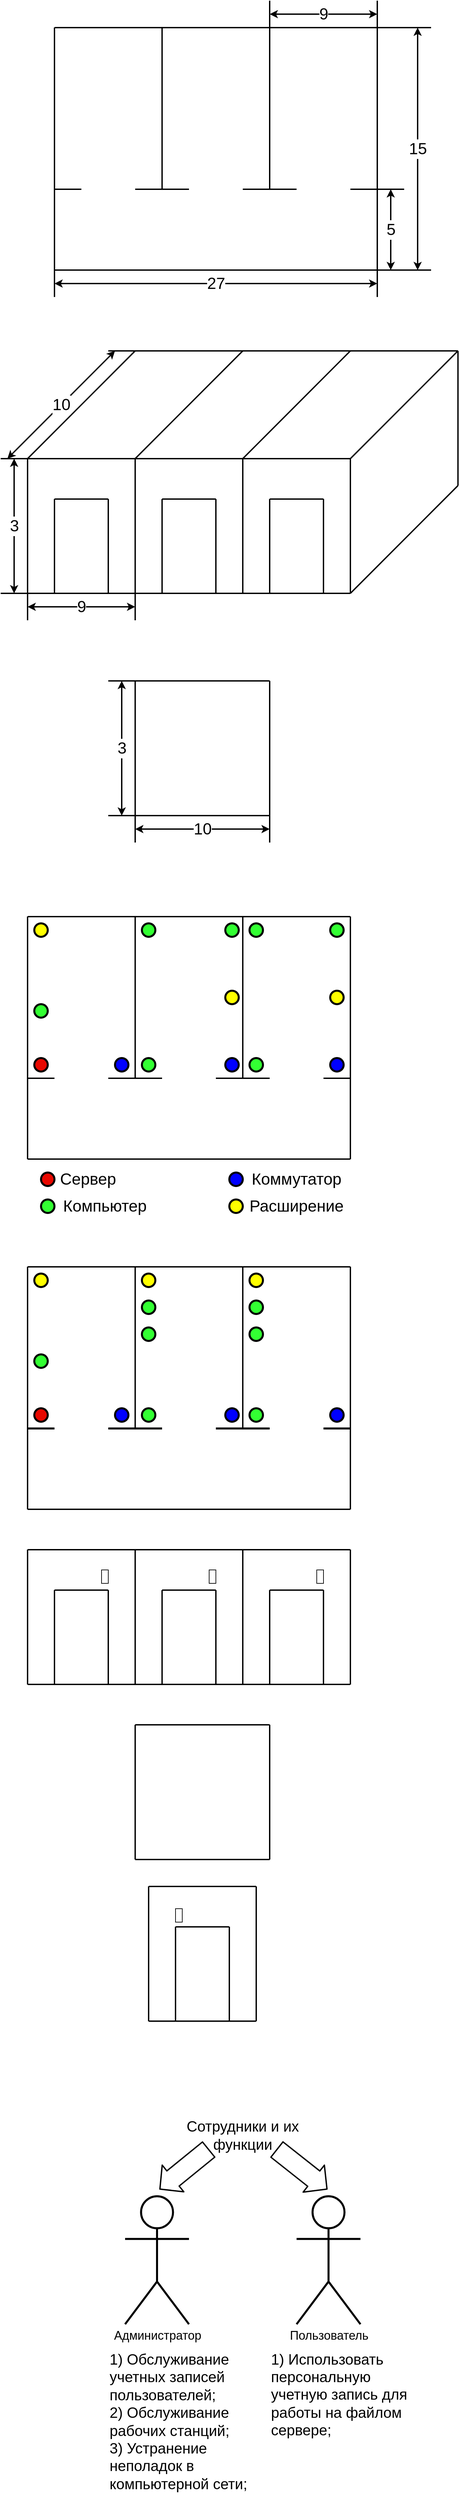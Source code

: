 <mxfile version="13.10.3" type="device"><diagram id="LUcr3TlZ5lB2YB066aWE" name="Page-1"><mxGraphModel dx="183" dy="650" grid="1" gridSize="10" guides="1" tooltips="1" connect="1" arrows="1" fold="1" page="1" pageScale="1" pageWidth="827" pageHeight="1169" math="0" shadow="0"><root><mxCell id="0"/><mxCell id="1" parent="0"/><mxCell id="bOc7QXmmpQwKCftDx2EK-1" value="" style="endArrow=none;html=1;strokeWidth=2;fontSize=24;" parent="1" edge="1"><mxGeometry width="50" height="50" relative="1" as="geometry"><mxPoint x="120" y="480" as="sourcePoint"/><mxPoint x="120" y="120" as="targetPoint"/></mxGeometry></mxCell><mxCell id="bOc7QXmmpQwKCftDx2EK-2" value="" style="endArrow=none;html=1;strokeWidth=2;fontSize=24;" parent="1" edge="1"><mxGeometry width="50" height="50" relative="1" as="geometry"><mxPoint x="120" y="120" as="sourcePoint"/><mxPoint x="600" y="120" as="targetPoint"/></mxGeometry></mxCell><mxCell id="bOc7QXmmpQwKCftDx2EK-3" value="" style="endArrow=none;html=1;strokeWidth=2;fontSize=24;" parent="1" edge="1"><mxGeometry width="50" height="50" relative="1" as="geometry"><mxPoint x="600" y="480" as="sourcePoint"/><mxPoint x="600" y="120" as="targetPoint"/></mxGeometry></mxCell><mxCell id="bOc7QXmmpQwKCftDx2EK-4" value="" style="endArrow=none;html=1;strokeWidth=2;fontSize=24;" parent="1" edge="1"><mxGeometry width="50" height="50" relative="1" as="geometry"><mxPoint x="280" y="360" as="sourcePoint"/><mxPoint x="280" y="120" as="targetPoint"/></mxGeometry></mxCell><mxCell id="bOc7QXmmpQwKCftDx2EK-5" value="" style="endArrow=none;html=1;strokeWidth=2;fontSize=24;" parent="1" edge="1"><mxGeometry width="50" height="50" relative="1" as="geometry"><mxPoint x="440" y="360" as="sourcePoint"/><mxPoint x="440" y="120" as="targetPoint"/></mxGeometry></mxCell><mxCell id="bOc7QXmmpQwKCftDx2EK-6" value="" style="endArrow=none;html=1;strokeWidth=2;fontSize=24;" parent="1" edge="1"><mxGeometry width="50" height="50" relative="1" as="geometry"><mxPoint x="240" y="360" as="sourcePoint"/><mxPoint x="320" y="360" as="targetPoint"/></mxGeometry></mxCell><mxCell id="bOc7QXmmpQwKCftDx2EK-8" value="" style="endArrow=none;html=1;strokeWidth=2;fontSize=24;" parent="1" edge="1"><mxGeometry width="50" height="50" relative="1" as="geometry"><mxPoint x="120" y="360" as="sourcePoint"/><mxPoint x="160" y="360" as="targetPoint"/></mxGeometry></mxCell><mxCell id="bOc7QXmmpQwKCftDx2EK-9" value="" style="endArrow=none;html=1;strokeWidth=2;fontSize=24;" parent="1" edge="1"><mxGeometry width="50" height="50" relative="1" as="geometry"><mxPoint x="400" y="360" as="sourcePoint"/><mxPoint x="480" y="360" as="targetPoint"/></mxGeometry></mxCell><mxCell id="bOc7QXmmpQwKCftDx2EK-10" value="" style="endArrow=none;html=1;strokeWidth=2;fontSize=24;" parent="1" edge="1"><mxGeometry width="50" height="50" relative="1" as="geometry"><mxPoint x="560" y="360" as="sourcePoint"/><mxPoint x="640" y="360" as="targetPoint"/></mxGeometry></mxCell><mxCell id="bOc7QXmmpQwKCftDx2EK-11" value="" style="endArrow=none;html=1;strokeWidth=2;fontSize=24;" parent="1" edge="1"><mxGeometry width="50" height="50" relative="1" as="geometry"><mxPoint x="120" y="480" as="sourcePoint"/><mxPoint x="600" y="480" as="targetPoint"/></mxGeometry></mxCell><mxCell id="bOc7QXmmpQwKCftDx2EK-12" value="" style="endArrow=none;html=1;strokeWidth=2;fontSize=24;" parent="1" edge="1"><mxGeometry width="50" height="50" relative="1" as="geometry"><mxPoint x="120" y="520" as="sourcePoint"/><mxPoint x="120" y="480" as="targetPoint"/></mxGeometry></mxCell><mxCell id="bOc7QXmmpQwKCftDx2EK-13" value="" style="endArrow=none;html=1;strokeWidth=2;fontSize=24;" parent="1" edge="1"><mxGeometry width="50" height="50" relative="1" as="geometry"><mxPoint x="600" y="520" as="sourcePoint"/><mxPoint x="600" y="480" as="targetPoint"/></mxGeometry></mxCell><mxCell id="bOc7QXmmpQwKCftDx2EK-14" value="27" style="endArrow=classic;startArrow=classic;html=1;strokeWidth=2;fontSize=24;" parent="1" edge="1"><mxGeometry width="50" height="50" relative="1" as="geometry"><mxPoint x="120" y="500" as="sourcePoint"/><mxPoint x="600" y="500" as="targetPoint"/></mxGeometry></mxCell><mxCell id="bOc7QXmmpQwKCftDx2EK-15" value="9" style="endArrow=classic;startArrow=classic;html=1;strokeWidth=2;fontSize=24;" parent="1" edge="1"><mxGeometry width="50" height="50" relative="1" as="geometry"><mxPoint x="440" y="100" as="sourcePoint"/><mxPoint x="600" y="100" as="targetPoint"/></mxGeometry></mxCell><mxCell id="bOc7QXmmpQwKCftDx2EK-16" value="" style="endArrow=none;html=1;strokeWidth=2;fontSize=24;" parent="1" edge="1"><mxGeometry width="50" height="50" relative="1" as="geometry"><mxPoint x="440" y="120" as="sourcePoint"/><mxPoint x="440" y="80" as="targetPoint"/></mxGeometry></mxCell><mxCell id="bOc7QXmmpQwKCftDx2EK-17" value="" style="endArrow=none;html=1;strokeWidth=2;fontSize=24;" parent="1" edge="1"><mxGeometry width="50" height="50" relative="1" as="geometry"><mxPoint x="600" y="120" as="sourcePoint"/><mxPoint x="600" y="80" as="targetPoint"/></mxGeometry></mxCell><mxCell id="bOc7QXmmpQwKCftDx2EK-18" value="" style="endArrow=none;html=1;strokeWidth=2;fontSize=24;" parent="1" edge="1"><mxGeometry width="50" height="50" relative="1" as="geometry"><mxPoint x="600" y="480" as="sourcePoint"/><mxPoint x="680" y="480" as="targetPoint"/></mxGeometry></mxCell><mxCell id="bOc7QXmmpQwKCftDx2EK-19" value="5" style="endArrow=classic;startArrow=classic;html=1;strokeWidth=2;fontSize=24;" parent="1" edge="1"><mxGeometry width="50" height="50" relative="1" as="geometry"><mxPoint x="620" y="480" as="sourcePoint"/><mxPoint x="620" y="360" as="targetPoint"/></mxGeometry></mxCell><mxCell id="bOc7QXmmpQwKCftDx2EK-20" value="15" style="endArrow=classic;startArrow=classic;html=1;strokeWidth=2;fontSize=24;" parent="1" edge="1"><mxGeometry width="50" height="50" relative="1" as="geometry"><mxPoint x="660" y="480" as="sourcePoint"/><mxPoint x="660" y="120" as="targetPoint"/></mxGeometry></mxCell><mxCell id="bOc7QXmmpQwKCftDx2EK-21" value="" style="endArrow=none;html=1;strokeWidth=2;fontSize=24;" parent="1" edge="1"><mxGeometry width="50" height="50" relative="1" as="geometry"><mxPoint x="600" y="120" as="sourcePoint"/><mxPoint x="680" y="120" as="targetPoint"/></mxGeometry></mxCell><mxCell id="bOc7QXmmpQwKCftDx2EK-23" value="" style="endArrow=none;html=1;strokeWidth=2;fontSize=24;" parent="1" edge="1"><mxGeometry width="50" height="50" relative="1" as="geometry"><mxPoint x="80" y="960" as="sourcePoint"/><mxPoint x="80" y="760" as="targetPoint"/></mxGeometry></mxCell><mxCell id="bOc7QXmmpQwKCftDx2EK-24" value="" style="endArrow=none;html=1;strokeWidth=2;fontSize=24;" parent="1" edge="1"><mxGeometry width="50" height="50" relative="1" as="geometry"><mxPoint x="560" y="960" as="sourcePoint"/><mxPoint x="560" y="760" as="targetPoint"/></mxGeometry></mxCell><mxCell id="bOc7QXmmpQwKCftDx2EK-25" value="" style="endArrow=none;html=1;strokeWidth=2;fontSize=24;" parent="1" edge="1"><mxGeometry width="50" height="50" relative="1" as="geometry"><mxPoint x="80" y="960" as="sourcePoint"/><mxPoint x="560" y="960" as="targetPoint"/></mxGeometry></mxCell><mxCell id="bOc7QXmmpQwKCftDx2EK-26" value="" style="endArrow=none;html=1;strokeWidth=2;fontSize=24;" parent="1" edge="1"><mxGeometry width="50" height="50" relative="1" as="geometry"><mxPoint x="80" y="760" as="sourcePoint"/><mxPoint x="560" y="760" as="targetPoint"/></mxGeometry></mxCell><mxCell id="bOc7QXmmpQwKCftDx2EK-28" value="" style="endArrow=none;html=1;strokeWidth=2;fontSize=24;" parent="1" edge="1"><mxGeometry width="50" height="50" relative="1" as="geometry"><mxPoint x="240" y="960" as="sourcePoint"/><mxPoint x="240" y="760" as="targetPoint"/></mxGeometry></mxCell><mxCell id="bOc7QXmmpQwKCftDx2EK-29" value="" style="endArrow=none;html=1;strokeWidth=2;fontSize=24;" parent="1" edge="1"><mxGeometry width="50" height="50" relative="1" as="geometry"><mxPoint x="400" y="960" as="sourcePoint"/><mxPoint x="400" y="760" as="targetPoint"/></mxGeometry></mxCell><mxCell id="bOc7QXmmpQwKCftDx2EK-31" value="" style="endArrow=none;html=1;strokeWidth=2;fontSize=24;" parent="1" edge="1"><mxGeometry width="50" height="50" relative="1" as="geometry"><mxPoint x="120" y="960" as="sourcePoint"/><mxPoint x="120" y="820" as="targetPoint"/></mxGeometry></mxCell><mxCell id="bOc7QXmmpQwKCftDx2EK-32" value="" style="endArrow=none;html=1;strokeWidth=2;fontSize=24;" parent="1" edge="1"><mxGeometry width="50" height="50" relative="1" as="geometry"><mxPoint x="200" y="960" as="sourcePoint"/><mxPoint x="200" y="820" as="targetPoint"/></mxGeometry></mxCell><mxCell id="bOc7QXmmpQwKCftDx2EK-33" value="" style="endArrow=none;html=1;strokeWidth=2;fontSize=24;" parent="1" edge="1"><mxGeometry width="50" height="50" relative="1" as="geometry"><mxPoint x="120" y="820" as="sourcePoint"/><mxPoint x="200" y="820" as="targetPoint"/></mxGeometry></mxCell><mxCell id="bOc7QXmmpQwKCftDx2EK-34" value="" style="endArrow=none;html=1;strokeWidth=2;fontSize=24;" parent="1" edge="1"><mxGeometry width="50" height="50" relative="1" as="geometry"><mxPoint x="280" y="960" as="sourcePoint"/><mxPoint x="280" y="820" as="targetPoint"/></mxGeometry></mxCell><mxCell id="bOc7QXmmpQwKCftDx2EK-35" value="" style="endArrow=none;html=1;strokeWidth=2;fontSize=24;" parent="1" edge="1"><mxGeometry width="50" height="50" relative="1" as="geometry"><mxPoint x="360" y="960" as="sourcePoint"/><mxPoint x="360" y="820" as="targetPoint"/></mxGeometry></mxCell><mxCell id="bOc7QXmmpQwKCftDx2EK-36" value="" style="endArrow=none;html=1;strokeWidth=2;fontSize=24;" parent="1" edge="1"><mxGeometry width="50" height="50" relative="1" as="geometry"><mxPoint x="280" y="820" as="sourcePoint"/><mxPoint x="360" y="820" as="targetPoint"/></mxGeometry></mxCell><mxCell id="bOc7QXmmpQwKCftDx2EK-37" value="" style="endArrow=none;html=1;strokeWidth=2;fontSize=24;" parent="1" edge="1"><mxGeometry width="50" height="50" relative="1" as="geometry"><mxPoint x="440" y="960" as="sourcePoint"/><mxPoint x="440" y="820" as="targetPoint"/></mxGeometry></mxCell><mxCell id="bOc7QXmmpQwKCftDx2EK-38" value="" style="endArrow=none;html=1;strokeWidth=2;fontSize=24;" parent="1" edge="1"><mxGeometry width="50" height="50" relative="1" as="geometry"><mxPoint x="520" y="960" as="sourcePoint"/><mxPoint x="520" y="820" as="targetPoint"/></mxGeometry></mxCell><mxCell id="bOc7QXmmpQwKCftDx2EK-39" value="" style="endArrow=none;html=1;strokeWidth=2;fontSize=24;" parent="1" edge="1"><mxGeometry width="50" height="50" relative="1" as="geometry"><mxPoint x="440" y="820" as="sourcePoint"/><mxPoint x="520" y="820" as="targetPoint"/></mxGeometry></mxCell><mxCell id="bOc7QXmmpQwKCftDx2EK-40" value="" style="endArrow=none;html=1;strokeWidth=2;fontSize=24;" parent="1" edge="1"><mxGeometry width="50" height="50" relative="1" as="geometry"><mxPoint x="560" y="960" as="sourcePoint"/><mxPoint x="720" y="800" as="targetPoint"/></mxGeometry></mxCell><mxCell id="bOc7QXmmpQwKCftDx2EK-41" value="" style="endArrow=none;html=1;strokeWidth=2;fontSize=24;" parent="1" edge="1"><mxGeometry width="50" height="50" relative="1" as="geometry"><mxPoint x="560" y="760" as="sourcePoint"/><mxPoint x="720" y="600" as="targetPoint"/></mxGeometry></mxCell><mxCell id="bOc7QXmmpQwKCftDx2EK-42" value="" style="endArrow=none;html=1;strokeWidth=2;fontSize=24;" parent="1" edge="1"><mxGeometry width="50" height="50" relative="1" as="geometry"><mxPoint x="80" y="760" as="sourcePoint"/><mxPoint x="240" y="600" as="targetPoint"/></mxGeometry></mxCell><mxCell id="bOc7QXmmpQwKCftDx2EK-43" value="" style="endArrow=none;html=1;strokeWidth=2;fontSize=24;" parent="1" edge="1"><mxGeometry width="50" height="50" relative="1" as="geometry"><mxPoint x="240" y="600" as="sourcePoint"/><mxPoint x="720" y="600" as="targetPoint"/></mxGeometry></mxCell><mxCell id="bOc7QXmmpQwKCftDx2EK-44" value="" style="endArrow=none;html=1;strokeWidth=2;fontSize=24;" parent="1" edge="1"><mxGeometry width="50" height="50" relative="1" as="geometry"><mxPoint x="720" y="800" as="sourcePoint"/><mxPoint x="720" y="600" as="targetPoint"/></mxGeometry></mxCell><mxCell id="bOc7QXmmpQwKCftDx2EK-45" value="" style="endArrow=none;html=1;strokeWidth=2;fontSize=24;" parent="1" edge="1"><mxGeometry width="50" height="50" relative="1" as="geometry"><mxPoint x="400" y="760" as="sourcePoint"/><mxPoint x="560" y="600" as="targetPoint"/></mxGeometry></mxCell><mxCell id="bOc7QXmmpQwKCftDx2EK-46" value="" style="endArrow=none;html=1;strokeWidth=2;fontSize=24;" parent="1" edge="1"><mxGeometry width="50" height="50" relative="1" as="geometry"><mxPoint x="240.0" y="760" as="sourcePoint"/><mxPoint x="400.0" y="600" as="targetPoint"/></mxGeometry></mxCell><mxCell id="bOc7QXmmpQwKCftDx2EK-47" value="" style="endArrow=none;html=1;strokeWidth=2;fontSize=24;" parent="1" edge="1"><mxGeometry width="50" height="50" relative="1" as="geometry"><mxPoint x="80" y="1000" as="sourcePoint"/><mxPoint x="80" y="960" as="targetPoint"/></mxGeometry></mxCell><mxCell id="bOc7QXmmpQwKCftDx2EK-48" value="" style="endArrow=none;html=1;strokeWidth=2;fontSize=24;" parent="1" edge="1"><mxGeometry width="50" height="50" relative="1" as="geometry"><mxPoint x="240" y="1000" as="sourcePoint"/><mxPoint x="240" y="960" as="targetPoint"/></mxGeometry></mxCell><mxCell id="bOc7QXmmpQwKCftDx2EK-49" value="" style="endArrow=none;html=1;strokeWidth=2;fontSize=24;" parent="1" edge="1"><mxGeometry width="50" height="50" relative="1" as="geometry"><mxPoint x="40" y="960" as="sourcePoint"/><mxPoint x="80" y="960" as="targetPoint"/></mxGeometry></mxCell><mxCell id="bOc7QXmmpQwKCftDx2EK-50" value="" style="endArrow=none;html=1;strokeWidth=2;fontSize=24;" parent="1" edge="1"><mxGeometry width="50" height="50" relative="1" as="geometry"><mxPoint x="40" y="760" as="sourcePoint"/><mxPoint x="80" y="760" as="targetPoint"/></mxGeometry></mxCell><mxCell id="bOc7QXmmpQwKCftDx2EK-51" value="" style="endArrow=none;html=1;strokeWidth=2;fontSize=24;" parent="1" edge="1"><mxGeometry width="50" height="50" relative="1" as="geometry"><mxPoint x="200" y="600" as="sourcePoint"/><mxPoint x="240" y="600" as="targetPoint"/></mxGeometry></mxCell><mxCell id="bOc7QXmmpQwKCftDx2EK-52" value="10" style="endArrow=classic;startArrow=classic;html=1;strokeWidth=2;fontSize=24;" parent="1" edge="1"><mxGeometry width="50" height="50" relative="1" as="geometry"><mxPoint x="50" y="760" as="sourcePoint"/><mxPoint x="210" y="600" as="targetPoint"/></mxGeometry></mxCell><mxCell id="bOc7QXmmpQwKCftDx2EK-53" value="9" style="endArrow=classic;startArrow=classic;html=1;strokeWidth=2;fontSize=24;" parent="1" edge="1"><mxGeometry width="50" height="50" relative="1" as="geometry"><mxPoint x="80" y="980" as="sourcePoint"/><mxPoint x="240" y="980" as="targetPoint"/></mxGeometry></mxCell><mxCell id="bOc7QXmmpQwKCftDx2EK-54" value="3" style="endArrow=classic;startArrow=classic;html=1;strokeWidth=2;fontSize=24;" parent="1" edge="1"><mxGeometry width="50" height="50" relative="1" as="geometry"><mxPoint x="60" y="960" as="sourcePoint"/><mxPoint x="60" y="760" as="targetPoint"/></mxGeometry></mxCell><mxCell id="bOc7QXmmpQwKCftDx2EK-58" value="" style="endArrow=none;html=1;strokeWidth=2;fontSize=24;" parent="1" edge="1"><mxGeometry width="50" height="50" relative="1" as="geometry"><mxPoint x="80" y="1800" as="sourcePoint"/><mxPoint x="80" y="1440" as="targetPoint"/></mxGeometry></mxCell><mxCell id="bOc7QXmmpQwKCftDx2EK-59" value="" style="endArrow=none;html=1;strokeWidth=2;fontSize=24;" parent="1" edge="1"><mxGeometry width="50" height="50" relative="1" as="geometry"><mxPoint x="80" y="1440" as="sourcePoint"/><mxPoint x="560.0" y="1440" as="targetPoint"/></mxGeometry></mxCell><mxCell id="bOc7QXmmpQwKCftDx2EK-60" value="" style="endArrow=none;html=1;strokeWidth=2;fontSize=24;" parent="1" edge="1"><mxGeometry width="50" height="50" relative="1" as="geometry"><mxPoint x="560.0" y="1800" as="sourcePoint"/><mxPoint x="560.0" y="1440" as="targetPoint"/></mxGeometry></mxCell><mxCell id="bOc7QXmmpQwKCftDx2EK-61" value="" style="endArrow=none;html=1;strokeWidth=2;fontSize=24;" parent="1" edge="1"><mxGeometry width="50" height="50" relative="1" as="geometry"><mxPoint x="240" y="1680" as="sourcePoint"/><mxPoint x="240" y="1440" as="targetPoint"/></mxGeometry></mxCell><mxCell id="bOc7QXmmpQwKCftDx2EK-62" value="" style="endArrow=none;html=1;strokeWidth=2;fontSize=24;" parent="1" edge="1"><mxGeometry width="50" height="50" relative="1" as="geometry"><mxPoint x="400" y="1680" as="sourcePoint"/><mxPoint x="400" y="1440" as="targetPoint"/></mxGeometry></mxCell><mxCell id="bOc7QXmmpQwKCftDx2EK-63" value="" style="endArrow=none;html=1;strokeWidth=2;fontSize=24;" parent="1" edge="1"><mxGeometry width="50" height="50" relative="1" as="geometry"><mxPoint x="200" y="1680" as="sourcePoint"/><mxPoint x="280" y="1680" as="targetPoint"/></mxGeometry></mxCell><mxCell id="bOc7QXmmpQwKCftDx2EK-64" value="" style="endArrow=none;html=1;strokeWidth=2;fontSize=24;" parent="1" edge="1"><mxGeometry width="50" height="50" relative="1" as="geometry"><mxPoint x="80" y="1680" as="sourcePoint"/><mxPoint x="120" y="1680" as="targetPoint"/></mxGeometry></mxCell><mxCell id="bOc7QXmmpQwKCftDx2EK-65" value="" style="endArrow=none;html=1;strokeWidth=2;fontSize=24;" parent="1" edge="1"><mxGeometry width="50" height="50" relative="1" as="geometry"><mxPoint x="360" y="1680" as="sourcePoint"/><mxPoint x="440" y="1680" as="targetPoint"/></mxGeometry></mxCell><mxCell id="bOc7QXmmpQwKCftDx2EK-66" value="" style="endArrow=none;html=1;strokeWidth=2;fontSize=24;" parent="1" edge="1"><mxGeometry width="50" height="50" relative="1" as="geometry"><mxPoint x="520.0" y="1680" as="sourcePoint"/><mxPoint x="560" y="1680" as="targetPoint"/></mxGeometry></mxCell><mxCell id="bOc7QXmmpQwKCftDx2EK-67" value="" style="endArrow=none;html=1;strokeWidth=2;fontSize=24;" parent="1" edge="1"><mxGeometry width="50" height="50" relative="1" as="geometry"><mxPoint x="80" y="1800" as="sourcePoint"/><mxPoint x="560.0" y="1800" as="targetPoint"/></mxGeometry></mxCell><mxCell id="bOc7QXmmpQwKCftDx2EK-78" value="" style="ellipse;whiteSpace=wrap;html=1;aspect=fixed;fontSize=24;fillColor=#E80800;strokeWidth=3;" parent="1" vertex="1"><mxGeometry x="90" y="1650" width="20" height="20" as="geometry"/></mxCell><mxCell id="bOc7QXmmpQwKCftDx2EK-79" value="" style="ellipse;whiteSpace=wrap;html=1;aspect=fixed;fontSize=24;fillColor=#E80800;strokeWidth=3;" parent="1" vertex="1"><mxGeometry x="100" y="1820" width="20" height="20" as="geometry"/></mxCell><mxCell id="bOc7QXmmpQwKCftDx2EK-80" value="Сервер" style="text;html=1;strokeColor=none;fillColor=none;align=center;verticalAlign=middle;whiteSpace=wrap;rounded=0;fontSize=24;" parent="1" vertex="1"><mxGeometry x="150" y="1820" width="40" height="20" as="geometry"/></mxCell><mxCell id="bOc7QXmmpQwKCftDx2EK-81" value="" style="ellipse;whiteSpace=wrap;html=1;aspect=fixed;fontSize=24;strokeWidth=3;fillColor=#0000FF;" parent="1" vertex="1"><mxGeometry x="380" y="1820" width="20" height="20" as="geometry"/></mxCell><mxCell id="bOc7QXmmpQwKCftDx2EK-82" value="Коммутатор" style="text;html=1;strokeColor=none;fillColor=none;align=center;verticalAlign=middle;whiteSpace=wrap;rounded=0;fontSize=24;" parent="1" vertex="1"><mxGeometry x="410" y="1820" width="140" height="20" as="geometry"/></mxCell><mxCell id="bOc7QXmmpQwKCftDx2EK-83" value="" style="ellipse;whiteSpace=wrap;html=1;aspect=fixed;fontSize=24;strokeWidth=3;fillColor=#33FF33;" parent="1" vertex="1"><mxGeometry x="100" y="1860" width="20" height="20" as="geometry"/></mxCell><mxCell id="bOc7QXmmpQwKCftDx2EK-84" value="Компьютер" style="text;html=1;strokeColor=none;fillColor=none;align=center;verticalAlign=middle;whiteSpace=wrap;rounded=0;fontSize=24;" parent="1" vertex="1"><mxGeometry x="130" y="1860" width="130" height="20" as="geometry"/></mxCell><mxCell id="bOc7QXmmpQwKCftDx2EK-85" value="" style="ellipse;whiteSpace=wrap;html=1;aspect=fixed;fontSize=24;strokeWidth=3;fillColor=#FFFF00;" parent="1" vertex="1"><mxGeometry x="380" y="1860" width="20" height="20" as="geometry"/></mxCell><mxCell id="bOc7QXmmpQwKCftDx2EK-86" value="Расширение" style="text;html=1;strokeColor=none;fillColor=none;align=center;verticalAlign=middle;whiteSpace=wrap;rounded=0;fontSize=24;" parent="1" vertex="1"><mxGeometry x="410" y="1860" width="140" height="20" as="geometry"/></mxCell><mxCell id="bOc7QXmmpQwKCftDx2EK-89" value="" style="ellipse;whiteSpace=wrap;html=1;aspect=fixed;fontSize=24;strokeWidth=3;fillColor=#0000FF;" parent="1" vertex="1"><mxGeometry x="210" y="1650" width="20" height="20" as="geometry"/></mxCell><mxCell id="bOc7QXmmpQwKCftDx2EK-90" value="" style="ellipse;whiteSpace=wrap;html=1;aspect=fixed;fontSize=24;strokeWidth=3;fillColor=#0000FF;" parent="1" vertex="1"><mxGeometry x="374" y="1650" width="20" height="20" as="geometry"/></mxCell><mxCell id="bOc7QXmmpQwKCftDx2EK-91" value="" style="ellipse;whiteSpace=wrap;html=1;aspect=fixed;fontSize=24;strokeWidth=3;fillColor=#0000FF;" parent="1" vertex="1"><mxGeometry x="530" y="1650" width="20" height="20" as="geometry"/></mxCell><mxCell id="bOc7QXmmpQwKCftDx2EK-92" value="" style="ellipse;whiteSpace=wrap;html=1;aspect=fixed;fontSize=24;strokeWidth=3;fillColor=#33FF33;" parent="1" vertex="1"><mxGeometry x="90" y="1570" width="20" height="20" as="geometry"/></mxCell><mxCell id="bOc7QXmmpQwKCftDx2EK-93" value="" style="ellipse;whiteSpace=wrap;html=1;aspect=fixed;fontSize=24;strokeWidth=3;fillColor=#33FF33;" parent="1" vertex="1"><mxGeometry x="250" y="1450" width="20" height="20" as="geometry"/></mxCell><mxCell id="bOc7QXmmpQwKCftDx2EK-94" value="" style="ellipse;whiteSpace=wrap;html=1;aspect=fixed;fontSize=24;strokeWidth=3;fillColor=#33FF33;" parent="1" vertex="1"><mxGeometry x="374" y="1450" width="20" height="20" as="geometry"/></mxCell><mxCell id="bOc7QXmmpQwKCftDx2EK-95" value="" style="ellipse;whiteSpace=wrap;html=1;aspect=fixed;fontSize=24;strokeWidth=3;fillColor=#33FF33;" parent="1" vertex="1"><mxGeometry x="250" y="1650" width="20" height="20" as="geometry"/></mxCell><mxCell id="bOc7QXmmpQwKCftDx2EK-97" value="" style="ellipse;whiteSpace=wrap;html=1;aspect=fixed;fontSize=24;strokeWidth=3;fillColor=#33FF33;" parent="1" vertex="1"><mxGeometry x="410" y="1450" width="20" height="20" as="geometry"/></mxCell><mxCell id="bOc7QXmmpQwKCftDx2EK-98" value="" style="ellipse;whiteSpace=wrap;html=1;aspect=fixed;fontSize=24;strokeWidth=3;fillColor=#33FF33;" parent="1" vertex="1"><mxGeometry x="530" y="1450" width="20" height="20" as="geometry"/></mxCell><mxCell id="bOc7QXmmpQwKCftDx2EK-99" value="" style="ellipse;whiteSpace=wrap;html=1;aspect=fixed;fontSize=24;strokeWidth=3;fillColor=#33FF33;" parent="1" vertex="1"><mxGeometry x="410" y="1650" width="20" height="20" as="geometry"/></mxCell><mxCell id="bOc7QXmmpQwKCftDx2EK-100" value="" style="ellipse;whiteSpace=wrap;html=1;aspect=fixed;fontSize=24;strokeWidth=3;fillColor=#FFFF00;" parent="1" vertex="1"><mxGeometry x="90" y="1450" width="20" height="20" as="geometry"/></mxCell><mxCell id="bOc7QXmmpQwKCftDx2EK-101" value="" style="ellipse;whiteSpace=wrap;html=1;aspect=fixed;fontSize=24;strokeWidth=3;fillColor=#FFFF00;" parent="1" vertex="1"><mxGeometry x="374" y="1550" width="20" height="20" as="geometry"/></mxCell><mxCell id="bOc7QXmmpQwKCftDx2EK-102" value="" style="ellipse;whiteSpace=wrap;html=1;aspect=fixed;fontSize=24;strokeWidth=3;fillColor=#FFFF00;" parent="1" vertex="1"><mxGeometry x="530" y="1550" width="20" height="20" as="geometry"/></mxCell><mxCell id="bOc7QXmmpQwKCftDx2EK-107" value="" style="endArrow=none;html=1;strokeWidth=2;fontSize=24;" parent="1" edge="1"><mxGeometry width="50" height="50" relative="1" as="geometry"><mxPoint x="80" y="2320" as="sourcePoint"/><mxPoint x="80" y="1960" as="targetPoint"/></mxGeometry></mxCell><mxCell id="bOc7QXmmpQwKCftDx2EK-108" value="" style="endArrow=none;html=1;strokeWidth=2;fontSize=24;" parent="1" edge="1"><mxGeometry width="50" height="50" relative="1" as="geometry"><mxPoint x="80" y="1960" as="sourcePoint"/><mxPoint x="560.0" y="1960" as="targetPoint"/></mxGeometry></mxCell><mxCell id="bOc7QXmmpQwKCftDx2EK-109" value="" style="endArrow=none;html=1;strokeWidth=2;fontSize=24;" parent="1" edge="1"><mxGeometry width="50" height="50" relative="1" as="geometry"><mxPoint x="560.0" y="2320" as="sourcePoint"/><mxPoint x="560.0" y="1960" as="targetPoint"/></mxGeometry></mxCell><mxCell id="bOc7QXmmpQwKCftDx2EK-110" value="" style="endArrow=none;html=1;strokeWidth=2;fontSize=24;" parent="1" edge="1"><mxGeometry width="50" height="50" relative="1" as="geometry"><mxPoint x="240" y="2200" as="sourcePoint"/><mxPoint x="240" y="1960" as="targetPoint"/></mxGeometry></mxCell><mxCell id="bOc7QXmmpQwKCftDx2EK-111" value="" style="endArrow=none;html=1;strokeWidth=2;fontSize=24;" parent="1" edge="1"><mxGeometry width="50" height="50" relative="1" as="geometry"><mxPoint x="400" y="2200" as="sourcePoint"/><mxPoint x="400" y="1960" as="targetPoint"/></mxGeometry></mxCell><mxCell id="bOc7QXmmpQwKCftDx2EK-112" value="" style="endArrow=none;html=1;strokeWidth=3;fontSize=24;" parent="1" edge="1"><mxGeometry width="50" height="50" relative="1" as="geometry"><mxPoint x="200" y="2200" as="sourcePoint"/><mxPoint x="280" y="2200" as="targetPoint"/></mxGeometry></mxCell><mxCell id="bOc7QXmmpQwKCftDx2EK-113" value="" style="endArrow=none;html=1;strokeWidth=3;fontSize=24;" parent="1" edge="1"><mxGeometry width="50" height="50" relative="1" as="geometry"><mxPoint x="80" y="2200" as="sourcePoint"/><mxPoint x="120" y="2200" as="targetPoint"/></mxGeometry></mxCell><mxCell id="bOc7QXmmpQwKCftDx2EK-114" value="" style="endArrow=none;html=1;strokeWidth=3;fontSize=24;" parent="1" edge="1"><mxGeometry width="50" height="50" relative="1" as="geometry"><mxPoint x="360" y="2200" as="sourcePoint"/><mxPoint x="440" y="2200" as="targetPoint"/></mxGeometry></mxCell><mxCell id="bOc7QXmmpQwKCftDx2EK-115" value="" style="endArrow=none;html=1;strokeWidth=3;fontSize=24;" parent="1" edge="1"><mxGeometry width="50" height="50" relative="1" as="geometry"><mxPoint x="520.0" y="2200" as="sourcePoint"/><mxPoint x="560" y="2200" as="targetPoint"/></mxGeometry></mxCell><mxCell id="bOc7QXmmpQwKCftDx2EK-116" value="" style="endArrow=none;html=1;strokeWidth=2;fontSize=24;" parent="1" edge="1"><mxGeometry width="50" height="50" relative="1" as="geometry"><mxPoint x="80" y="2320" as="sourcePoint"/><mxPoint x="560.0" y="2320" as="targetPoint"/></mxGeometry></mxCell><mxCell id="bOc7QXmmpQwKCftDx2EK-117" value="" style="ellipse;whiteSpace=wrap;html=1;aspect=fixed;fontSize=24;fillColor=#E80800;strokeWidth=3;" parent="1" vertex="1"><mxGeometry x="90" y="2170" width="20" height="20" as="geometry"/></mxCell><mxCell id="bOc7QXmmpQwKCftDx2EK-126" value="" style="ellipse;whiteSpace=wrap;html=1;aspect=fixed;fontSize=24;strokeWidth=3;fillColor=#0000FF;" parent="1" vertex="1"><mxGeometry x="210" y="2170" width="20" height="20" as="geometry"/></mxCell><mxCell id="bOc7QXmmpQwKCftDx2EK-127" value="" style="ellipse;whiteSpace=wrap;html=1;aspect=fixed;fontSize=24;strokeWidth=3;fillColor=#0000FF;" parent="1" vertex="1"><mxGeometry x="374" y="2170" width="20" height="20" as="geometry"/></mxCell><mxCell id="bOc7QXmmpQwKCftDx2EK-128" value="" style="ellipse;whiteSpace=wrap;html=1;aspect=fixed;fontSize=24;strokeWidth=3;fillColor=#0000FF;" parent="1" vertex="1"><mxGeometry x="530" y="2170" width="20" height="20" as="geometry"/></mxCell><mxCell id="bOc7QXmmpQwKCftDx2EK-129" value="" style="ellipse;whiteSpace=wrap;html=1;aspect=fixed;fontSize=24;strokeWidth=3;fillColor=#33FF33;" parent="1" vertex="1"><mxGeometry x="90" y="2090" width="20" height="20" as="geometry"/></mxCell><mxCell id="bOc7QXmmpQwKCftDx2EK-130" value="" style="ellipse;whiteSpace=wrap;html=1;aspect=fixed;fontSize=24;strokeWidth=3;fillColor=#33FF33;" parent="1" vertex="1"><mxGeometry x="250" y="2010" width="20" height="20" as="geometry"/></mxCell><mxCell id="bOc7QXmmpQwKCftDx2EK-131" value="" style="ellipse;whiteSpace=wrap;html=1;aspect=fixed;fontSize=24;strokeWidth=3;fillColor=#33FF33;" parent="1" vertex="1"><mxGeometry x="250" y="2050" width="20" height="20" as="geometry"/></mxCell><mxCell id="bOc7QXmmpQwKCftDx2EK-132" value="" style="ellipse;whiteSpace=wrap;html=1;aspect=fixed;fontSize=24;strokeWidth=3;fillColor=#33FF33;" parent="1" vertex="1"><mxGeometry x="250" y="2170" width="20" height="20" as="geometry"/></mxCell><mxCell id="bOc7QXmmpQwKCftDx2EK-133" value="" style="ellipse;whiteSpace=wrap;html=1;aspect=fixed;fontSize=24;strokeWidth=3;fillColor=#33FF33;" parent="1" vertex="1"><mxGeometry x="410" y="2010" width="20" height="20" as="geometry"/></mxCell><mxCell id="bOc7QXmmpQwKCftDx2EK-134" value="" style="ellipse;whiteSpace=wrap;html=1;aspect=fixed;fontSize=24;strokeWidth=3;fillColor=#33FF33;" parent="1" vertex="1"><mxGeometry x="410" y="2050" width="20" height="20" as="geometry"/></mxCell><mxCell id="bOc7QXmmpQwKCftDx2EK-135" value="" style="ellipse;whiteSpace=wrap;html=1;aspect=fixed;fontSize=24;strokeWidth=3;fillColor=#33FF33;" parent="1" vertex="1"><mxGeometry x="410" y="2170" width="20" height="20" as="geometry"/></mxCell><mxCell id="bOc7QXmmpQwKCftDx2EK-136" value="" style="ellipse;whiteSpace=wrap;html=1;aspect=fixed;fontSize=24;strokeWidth=3;fillColor=#FFFF00;" parent="1" vertex="1"><mxGeometry x="90" y="1970" width="20" height="20" as="geometry"/></mxCell><mxCell id="bOc7QXmmpQwKCftDx2EK-137" value="" style="ellipse;whiteSpace=wrap;html=1;aspect=fixed;fontSize=24;strokeWidth=3;fillColor=#FFFF00;" parent="1" vertex="1"><mxGeometry x="250" y="1970" width="20" height="20" as="geometry"/></mxCell><mxCell id="bOc7QXmmpQwKCftDx2EK-138" value="" style="ellipse;whiteSpace=wrap;html=1;aspect=fixed;fontSize=24;strokeWidth=3;fillColor=#FFFF00;" parent="1" vertex="1"><mxGeometry x="410" y="1970" width="20" height="20" as="geometry"/></mxCell><mxCell id="bOc7QXmmpQwKCftDx2EK-139" value="" style="endArrow=none;html=1;strokeWidth=2;fontSize=24;" parent="1" edge="1"><mxGeometry width="50" height="50" relative="1" as="geometry"><mxPoint x="240" y="1290" as="sourcePoint"/><mxPoint x="240" y="1090" as="targetPoint"/></mxGeometry></mxCell><mxCell id="bOc7QXmmpQwKCftDx2EK-140" value="" style="endArrow=none;html=1;strokeWidth=2;fontSize=24;" parent="1" edge="1"><mxGeometry width="50" height="50" relative="1" as="geometry"><mxPoint x="240" y="1090" as="sourcePoint"/><mxPoint x="440" y="1090" as="targetPoint"/></mxGeometry></mxCell><mxCell id="bOc7QXmmpQwKCftDx2EK-141" value="" style="endArrow=none;html=1;strokeWidth=2;fontSize=24;" parent="1" edge="1"><mxGeometry width="50" height="50" relative="1" as="geometry"><mxPoint x="440" y="1290" as="sourcePoint"/><mxPoint x="440" y="1090" as="targetPoint"/></mxGeometry></mxCell><mxCell id="bOc7QXmmpQwKCftDx2EK-142" value="" style="endArrow=none;html=1;strokeWidth=2;fontSize=24;" parent="1" edge="1"><mxGeometry width="50" height="50" relative="1" as="geometry"><mxPoint x="240" y="1290" as="sourcePoint"/><mxPoint x="440.0" y="1290" as="targetPoint"/></mxGeometry></mxCell><mxCell id="bOc7QXmmpQwKCftDx2EK-143" value="" style="endArrow=none;html=1;strokeWidth=2;fontSize=24;" parent="1" edge="1"><mxGeometry width="50" height="50" relative="1" as="geometry"><mxPoint x="200" y="1090" as="sourcePoint"/><mxPoint x="240" y="1090" as="targetPoint"/></mxGeometry></mxCell><mxCell id="bOc7QXmmpQwKCftDx2EK-144" value="" style="endArrow=none;html=1;strokeWidth=2;fontSize=24;" parent="1" edge="1"><mxGeometry width="50" height="50" relative="1" as="geometry"><mxPoint x="200" y="1290" as="sourcePoint"/><mxPoint x="240" y="1290" as="targetPoint"/></mxGeometry></mxCell><mxCell id="bOc7QXmmpQwKCftDx2EK-145" value="" style="endArrow=none;html=1;strokeWidth=2;fontSize=24;" parent="1" edge="1"><mxGeometry width="50" height="50" relative="1" as="geometry"><mxPoint x="240" y="1330" as="sourcePoint"/><mxPoint x="240" y="1290" as="targetPoint"/></mxGeometry></mxCell><mxCell id="bOc7QXmmpQwKCftDx2EK-146" value="" style="endArrow=none;html=1;strokeWidth=2;fontSize=24;" parent="1" edge="1"><mxGeometry width="50" height="50" relative="1" as="geometry"><mxPoint x="440.0" y="1330" as="sourcePoint"/><mxPoint x="440.0" y="1290" as="targetPoint"/></mxGeometry></mxCell><mxCell id="bOc7QXmmpQwKCftDx2EK-147" value="10" style="endArrow=classic;startArrow=classic;html=1;strokeWidth=2;fontSize=24;" parent="1" edge="1"><mxGeometry width="50" height="50" relative="1" as="geometry"><mxPoint x="240" y="1310" as="sourcePoint"/><mxPoint x="440" y="1310" as="targetPoint"/></mxGeometry></mxCell><mxCell id="bOc7QXmmpQwKCftDx2EK-148" value="3" style="endArrow=classic;startArrow=classic;html=1;strokeWidth=2;fontSize=24;" parent="1" edge="1"><mxGeometry width="50" height="50" relative="1" as="geometry"><mxPoint x="220" y="1290" as="sourcePoint"/><mxPoint x="220" y="1090" as="targetPoint"/></mxGeometry></mxCell><mxCell id="bOc7QXmmpQwKCftDx2EK-152" value="" style="endArrow=none;html=1;strokeWidth=2;fontSize=24;" parent="1" edge="1"><mxGeometry width="50" height="50" relative="1" as="geometry"><mxPoint x="80" y="2580" as="sourcePoint"/><mxPoint x="80" y="2380" as="targetPoint"/></mxGeometry></mxCell><mxCell id="bOc7QXmmpQwKCftDx2EK-153" value="" style="endArrow=none;html=1;strokeWidth=2;fontSize=24;" parent="1" edge="1"><mxGeometry width="50" height="50" relative="1" as="geometry"><mxPoint x="560" y="2580" as="sourcePoint"/><mxPoint x="560" y="2380" as="targetPoint"/></mxGeometry></mxCell><mxCell id="bOc7QXmmpQwKCftDx2EK-154" value="" style="endArrow=none;html=1;strokeWidth=2;fontSize=24;" parent="1" edge="1"><mxGeometry width="50" height="50" relative="1" as="geometry"><mxPoint x="80" y="2580" as="sourcePoint"/><mxPoint x="560" y="2580" as="targetPoint"/></mxGeometry></mxCell><mxCell id="bOc7QXmmpQwKCftDx2EK-155" value="" style="endArrow=none;html=1;strokeWidth=2;fontSize=24;" parent="1" edge="1"><mxGeometry width="50" height="50" relative="1" as="geometry"><mxPoint x="80" y="2380" as="sourcePoint"/><mxPoint x="560" y="2380" as="targetPoint"/></mxGeometry></mxCell><mxCell id="bOc7QXmmpQwKCftDx2EK-156" value="" style="endArrow=none;html=1;strokeWidth=2;fontSize=24;" parent="1" edge="1"><mxGeometry width="50" height="50" relative="1" as="geometry"><mxPoint x="240" y="2580" as="sourcePoint"/><mxPoint x="240" y="2380" as="targetPoint"/></mxGeometry></mxCell><mxCell id="bOc7QXmmpQwKCftDx2EK-157" value="" style="endArrow=none;html=1;strokeWidth=2;fontSize=24;" parent="1" edge="1"><mxGeometry width="50" height="50" relative="1" as="geometry"><mxPoint x="400" y="2580" as="sourcePoint"/><mxPoint x="400" y="2380" as="targetPoint"/></mxGeometry></mxCell><mxCell id="bOc7QXmmpQwKCftDx2EK-158" value="" style="endArrow=none;html=1;strokeWidth=2;fontSize=24;" parent="1" edge="1"><mxGeometry width="50" height="50" relative="1" as="geometry"><mxPoint x="120" y="2580" as="sourcePoint"/><mxPoint x="120" y="2440" as="targetPoint"/></mxGeometry></mxCell><mxCell id="bOc7QXmmpQwKCftDx2EK-159" value="" style="endArrow=none;html=1;strokeWidth=2;fontSize=24;" parent="1" edge="1"><mxGeometry width="50" height="50" relative="1" as="geometry"><mxPoint x="200" y="2580" as="sourcePoint"/><mxPoint x="200" y="2440" as="targetPoint"/></mxGeometry></mxCell><mxCell id="bOc7QXmmpQwKCftDx2EK-160" value="" style="endArrow=none;html=1;strokeWidth=2;fontSize=24;" parent="1" edge="1"><mxGeometry width="50" height="50" relative="1" as="geometry"><mxPoint x="120" y="2440" as="sourcePoint"/><mxPoint x="200" y="2440" as="targetPoint"/></mxGeometry></mxCell><mxCell id="bOc7QXmmpQwKCftDx2EK-161" value="" style="endArrow=none;html=1;strokeWidth=2;fontSize=24;" parent="1" edge="1"><mxGeometry width="50" height="50" relative="1" as="geometry"><mxPoint x="280" y="2580" as="sourcePoint"/><mxPoint x="280" y="2440" as="targetPoint"/></mxGeometry></mxCell><mxCell id="bOc7QXmmpQwKCftDx2EK-162" value="" style="endArrow=none;html=1;strokeWidth=2;fontSize=24;" parent="1" edge="1"><mxGeometry width="50" height="50" relative="1" as="geometry"><mxPoint x="360" y="2580" as="sourcePoint"/><mxPoint x="360" y="2440" as="targetPoint"/></mxGeometry></mxCell><mxCell id="bOc7QXmmpQwKCftDx2EK-163" value="" style="endArrow=none;html=1;strokeWidth=2;fontSize=24;" parent="1" edge="1"><mxGeometry width="50" height="50" relative="1" as="geometry"><mxPoint x="280" y="2440" as="sourcePoint"/><mxPoint x="360" y="2440" as="targetPoint"/></mxGeometry></mxCell><mxCell id="bOc7QXmmpQwKCftDx2EK-164" value="" style="endArrow=none;html=1;strokeWidth=2;fontSize=24;" parent="1" edge="1"><mxGeometry width="50" height="50" relative="1" as="geometry"><mxPoint x="440" y="2580" as="sourcePoint"/><mxPoint x="440" y="2440" as="targetPoint"/></mxGeometry></mxCell><mxCell id="bOc7QXmmpQwKCftDx2EK-165" value="" style="endArrow=none;html=1;strokeWidth=2;fontSize=24;" parent="1" edge="1"><mxGeometry width="50" height="50" relative="1" as="geometry"><mxPoint x="520" y="2580" as="sourcePoint"/><mxPoint x="520" y="2440" as="targetPoint"/></mxGeometry></mxCell><mxCell id="bOc7QXmmpQwKCftDx2EK-166" value="" style="endArrow=none;html=1;strokeWidth=2;fontSize=24;" parent="1" edge="1"><mxGeometry width="50" height="50" relative="1" as="geometry"><mxPoint x="440" y="2440" as="sourcePoint"/><mxPoint x="520" y="2440" as="targetPoint"/></mxGeometry></mxCell><mxCell id="bOc7QXmmpQwKCftDx2EK-175" value="" style="rounded=0;whiteSpace=wrap;html=1;strokeColor=#000000;strokeWidth=1;gradientColor=none;fontSize=24;fillColor=none;" parent="1" vertex="1"><mxGeometry x="190" y="2410" width="10" height="20" as="geometry"/></mxCell><mxCell id="bOc7QXmmpQwKCftDx2EK-176" value="" style="rounded=0;whiteSpace=wrap;html=1;strokeColor=#000000;strokeWidth=1;gradientColor=none;fontSize=24;fillColor=none;" parent="1" vertex="1"><mxGeometry x="350" y="2410" width="10" height="20" as="geometry"/></mxCell><mxCell id="bOc7QXmmpQwKCftDx2EK-177" value="" style="rounded=0;whiteSpace=wrap;html=1;strokeColor=#000000;strokeWidth=1;gradientColor=none;fontSize=24;fillColor=none;" parent="1" vertex="1"><mxGeometry x="510" y="2410" width="10" height="20" as="geometry"/></mxCell><mxCell id="k1zReohNQCaKbBa6M4Q8-2" value="" style="endArrow=none;html=1;strokeWidth=2;fontSize=24;" parent="1" edge="1"><mxGeometry width="50" height="50" relative="1" as="geometry"><mxPoint x="240" y="2840" as="sourcePoint"/><mxPoint x="240" y="2640" as="targetPoint"/></mxGeometry></mxCell><mxCell id="k1zReohNQCaKbBa6M4Q8-3" value="" style="endArrow=none;html=1;strokeWidth=2;fontSize=24;" parent="1" edge="1"><mxGeometry width="50" height="50" relative="1" as="geometry"><mxPoint x="240" y="2640" as="sourcePoint"/><mxPoint x="440" y="2640" as="targetPoint"/></mxGeometry></mxCell><mxCell id="k1zReohNQCaKbBa6M4Q8-4" value="" style="endArrow=none;html=1;strokeWidth=2;fontSize=24;" parent="1" edge="1"><mxGeometry width="50" height="50" relative="1" as="geometry"><mxPoint x="440" y="2840" as="sourcePoint"/><mxPoint x="440" y="2640" as="targetPoint"/></mxGeometry></mxCell><mxCell id="k1zReohNQCaKbBa6M4Q8-5" value="" style="endArrow=none;html=1;strokeWidth=2;fontSize=24;" parent="1" edge="1"><mxGeometry width="50" height="50" relative="1" as="geometry"><mxPoint x="240" y="2840" as="sourcePoint"/><mxPoint x="440.0" y="2840" as="targetPoint"/></mxGeometry></mxCell><mxCell id="k1zReohNQCaKbBa6M4Q8-12" value="" style="endArrow=none;html=1;strokeWidth=2;fontSize=24;" parent="1" edge="1"><mxGeometry width="50" height="50" relative="1" as="geometry"><mxPoint x="260" y="3080" as="sourcePoint"/><mxPoint x="260" y="2880" as="targetPoint"/></mxGeometry></mxCell><mxCell id="k1zReohNQCaKbBa6M4Q8-13" value="" style="endArrow=none;html=1;strokeWidth=2;fontSize=24;" parent="1" edge="1"><mxGeometry width="50" height="50" relative="1" as="geometry"><mxPoint x="420" y="3080" as="sourcePoint"/><mxPoint x="420" y="2880" as="targetPoint"/></mxGeometry></mxCell><mxCell id="k1zReohNQCaKbBa6M4Q8-14" value="" style="endArrow=none;html=1;strokeWidth=2;fontSize=24;" parent="1" edge="1"><mxGeometry width="50" height="50" relative="1" as="geometry"><mxPoint x="300" y="3080" as="sourcePoint"/><mxPoint x="300" y="2940" as="targetPoint"/></mxGeometry></mxCell><mxCell id="k1zReohNQCaKbBa6M4Q8-15" value="" style="endArrow=none;html=1;strokeWidth=2;fontSize=24;" parent="1" edge="1"><mxGeometry width="50" height="50" relative="1" as="geometry"><mxPoint x="380" y="3080" as="sourcePoint"/><mxPoint x="380" y="2940" as="targetPoint"/></mxGeometry></mxCell><mxCell id="k1zReohNQCaKbBa6M4Q8-16" value="" style="endArrow=none;html=1;strokeWidth=2;fontSize=24;" parent="1" edge="1"><mxGeometry width="50" height="50" relative="1" as="geometry"><mxPoint x="300" y="2940" as="sourcePoint"/><mxPoint x="380" y="2940" as="targetPoint"/></mxGeometry></mxCell><mxCell id="k1zReohNQCaKbBa6M4Q8-17" value="" style="rounded=0;whiteSpace=wrap;html=1;strokeColor=#000000;strokeWidth=1;gradientColor=none;fontSize=24;fillColor=none;" parent="1" vertex="1"><mxGeometry x="300" y="2913" width="10" height="20" as="geometry"/></mxCell><mxCell id="k1zReohNQCaKbBa6M4Q8-18" value="" style="endArrow=none;html=1;strokeWidth=2;fontSize=24;" parent="1" edge="1"><mxGeometry width="50" height="50" relative="1" as="geometry"><mxPoint x="420" y="2880" as="sourcePoint"/><mxPoint x="260" y="2880" as="targetPoint"/></mxGeometry></mxCell><mxCell id="k1zReohNQCaKbBa6M4Q8-19" value="" style="endArrow=none;html=1;strokeWidth=2;fontSize=24;" parent="1" edge="1"><mxGeometry width="50" height="50" relative="1" as="geometry"><mxPoint x="420" y="3080" as="sourcePoint"/><mxPoint x="260" y="3080" as="targetPoint"/></mxGeometry></mxCell><mxCell id="DJ227ilTMg7rCm-ie4U_-1" value="Администратор" style="shape=umlActor;verticalLabelPosition=bottom;verticalAlign=top;html=1;outlineConnect=0;strokeWidth=3;fontSize=18;" vertex="1" parent="1"><mxGeometry x="225" y="3340" width="95" height="190" as="geometry"/></mxCell><mxCell id="DJ227ilTMg7rCm-ie4U_-2" value="Пользователь" style="shape=umlActor;verticalLabelPosition=bottom;verticalAlign=top;html=1;outlineConnect=0;strokeWidth=3;fontSize=18;" vertex="1" parent="1"><mxGeometry x="480" y="3340" width="95" height="190" as="geometry"/></mxCell><mxCell id="DJ227ilTMg7rCm-ie4U_-5" value="" style="shape=flexArrow;endArrow=classic;html=1;strokeWidth=2;fontSize=18;width=28;endSize=7.69;" edge="1" parent="1"><mxGeometry width="50" height="50" relative="1" as="geometry"><mxPoint x="450" y="3270" as="sourcePoint"/><mxPoint x="526" y="3330" as="targetPoint"/></mxGeometry></mxCell><mxCell id="DJ227ilTMg7rCm-ie4U_-6" value="" style="shape=flexArrow;endArrow=classic;html=1;strokeWidth=2;fontSize=18;width=28;endSize=7.69;" edge="1" parent="1"><mxGeometry width="50" height="50" relative="1" as="geometry"><mxPoint x="350" y="3270" as="sourcePoint"/><mxPoint x="276" y="3330" as="targetPoint"/><Array as="points"/></mxGeometry></mxCell><mxCell id="DJ227ilTMg7rCm-ie4U_-7" value="Сотрудники и их&lt;br&gt;функции" style="text;html=1;strokeColor=none;fillColor=none;align=center;verticalAlign=middle;whiteSpace=wrap;rounded=0;fontSize=22;" vertex="1" parent="1"><mxGeometry x="310" y="3210" width="180" height="80" as="geometry"/></mxCell><mxCell id="DJ227ilTMg7rCm-ie4U_-9" value="1) Обслуживание учетных записей пользователей;&lt;br&gt;2) Обслуживание рабочих станций;&lt;br&gt;3) Устранение неполадок в компьютерной сети;&lt;br&gt;" style="text;html=1;strokeColor=none;fillColor=none;align=left;verticalAlign=middle;whiteSpace=wrap;rounded=0;fontSize=22;" vertex="1" parent="1"><mxGeometry x="200" y="3560" width="210" height="230" as="geometry"/></mxCell><mxCell id="DJ227ilTMg7rCm-ie4U_-10" value="1) Использовать персональную учетную запись для работы на файлом сервере;" style="text;html=1;strokeColor=none;fillColor=none;align=left;verticalAlign=middle;whiteSpace=wrap;rounded=0;fontSize=22;" vertex="1" parent="1"><mxGeometry x="440" y="3570" width="210" height="130" as="geometry"/></mxCell></root></mxGraphModel></diagram></mxfile>